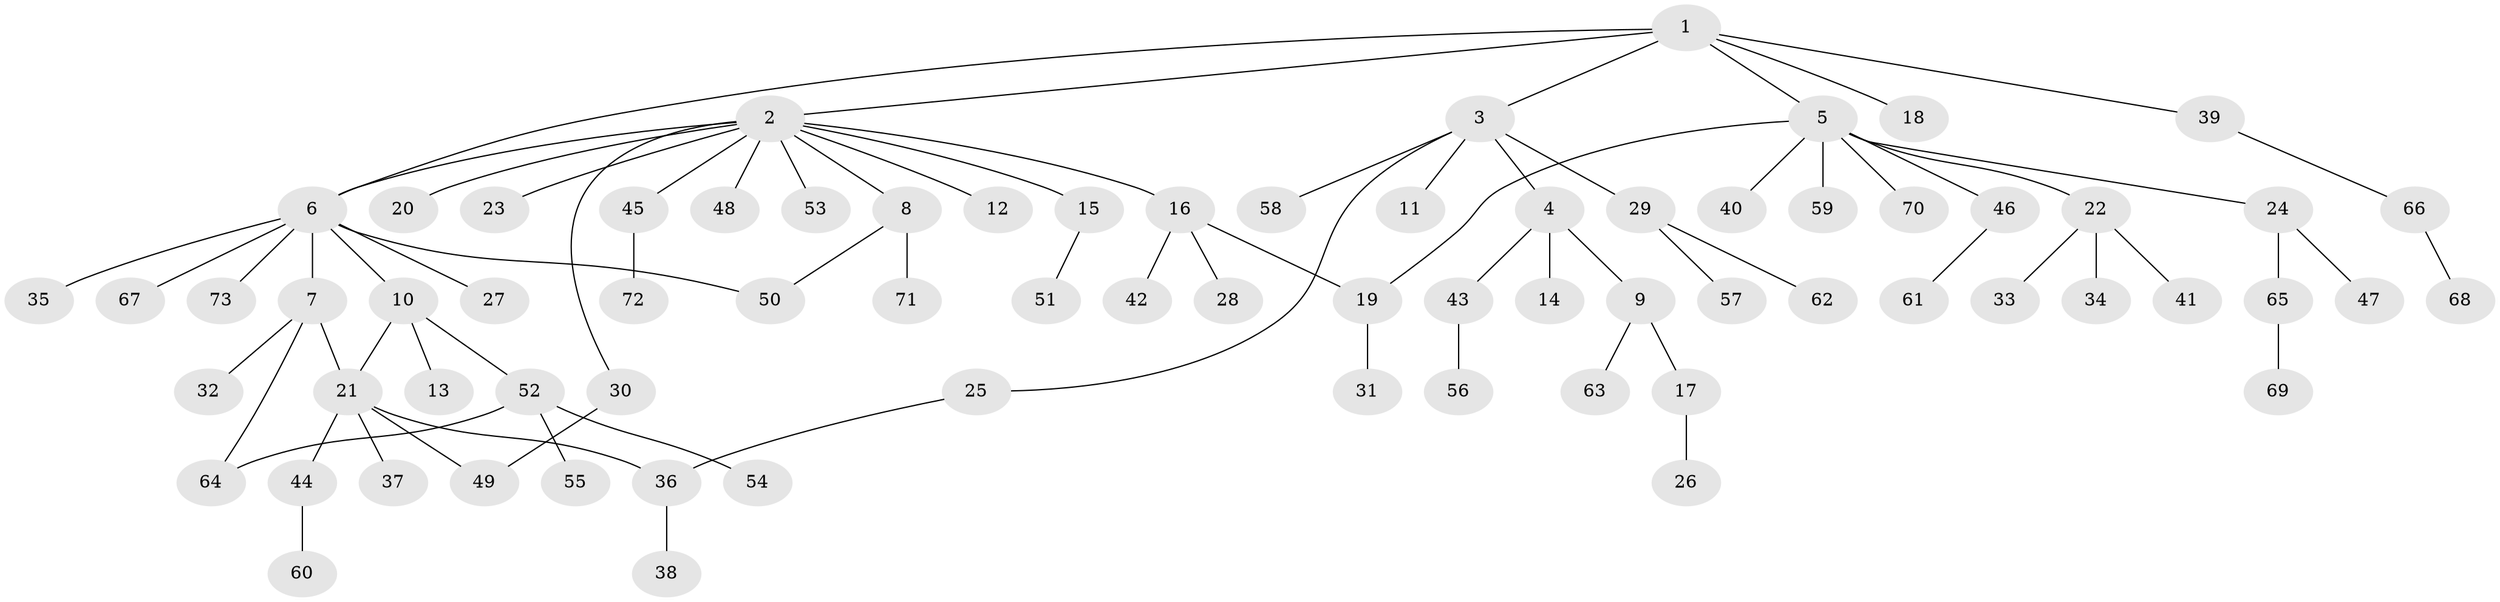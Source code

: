 // coarse degree distribution, {5: 0.12903225806451613, 6: 0.03225806451612903, 4: 0.03225806451612903, 3: 0.0967741935483871, 2: 0.41935483870967744, 1: 0.2903225806451613}
// Generated by graph-tools (version 1.1) at 2025/50/03/04/25 22:50:14]
// undirected, 73 vertices, 79 edges
graph export_dot {
  node [color=gray90,style=filled];
  1;
  2;
  3;
  4;
  5;
  6;
  7;
  8;
  9;
  10;
  11;
  12;
  13;
  14;
  15;
  16;
  17;
  18;
  19;
  20;
  21;
  22;
  23;
  24;
  25;
  26;
  27;
  28;
  29;
  30;
  31;
  32;
  33;
  34;
  35;
  36;
  37;
  38;
  39;
  40;
  41;
  42;
  43;
  44;
  45;
  46;
  47;
  48;
  49;
  50;
  51;
  52;
  53;
  54;
  55;
  56;
  57;
  58;
  59;
  60;
  61;
  62;
  63;
  64;
  65;
  66;
  67;
  68;
  69;
  70;
  71;
  72;
  73;
  1 -- 2;
  1 -- 3;
  1 -- 5;
  1 -- 6;
  1 -- 18;
  1 -- 39;
  2 -- 6;
  2 -- 8;
  2 -- 12;
  2 -- 15;
  2 -- 16;
  2 -- 20;
  2 -- 23;
  2 -- 30;
  2 -- 45;
  2 -- 48;
  2 -- 53;
  3 -- 4;
  3 -- 11;
  3 -- 25;
  3 -- 29;
  3 -- 58;
  4 -- 9;
  4 -- 14;
  4 -- 43;
  5 -- 19;
  5 -- 22;
  5 -- 24;
  5 -- 40;
  5 -- 46;
  5 -- 59;
  5 -- 70;
  6 -- 7;
  6 -- 10;
  6 -- 27;
  6 -- 35;
  6 -- 50;
  6 -- 67;
  6 -- 73;
  7 -- 21;
  7 -- 32;
  7 -- 64;
  8 -- 50;
  8 -- 71;
  9 -- 17;
  9 -- 63;
  10 -- 13;
  10 -- 21;
  10 -- 52;
  15 -- 51;
  16 -- 19;
  16 -- 28;
  16 -- 42;
  17 -- 26;
  19 -- 31;
  21 -- 36;
  21 -- 37;
  21 -- 44;
  21 -- 49;
  22 -- 33;
  22 -- 34;
  22 -- 41;
  24 -- 47;
  24 -- 65;
  25 -- 36;
  29 -- 57;
  29 -- 62;
  30 -- 49;
  36 -- 38;
  39 -- 66;
  43 -- 56;
  44 -- 60;
  45 -- 72;
  46 -- 61;
  52 -- 54;
  52 -- 55;
  52 -- 64;
  65 -- 69;
  66 -- 68;
}
